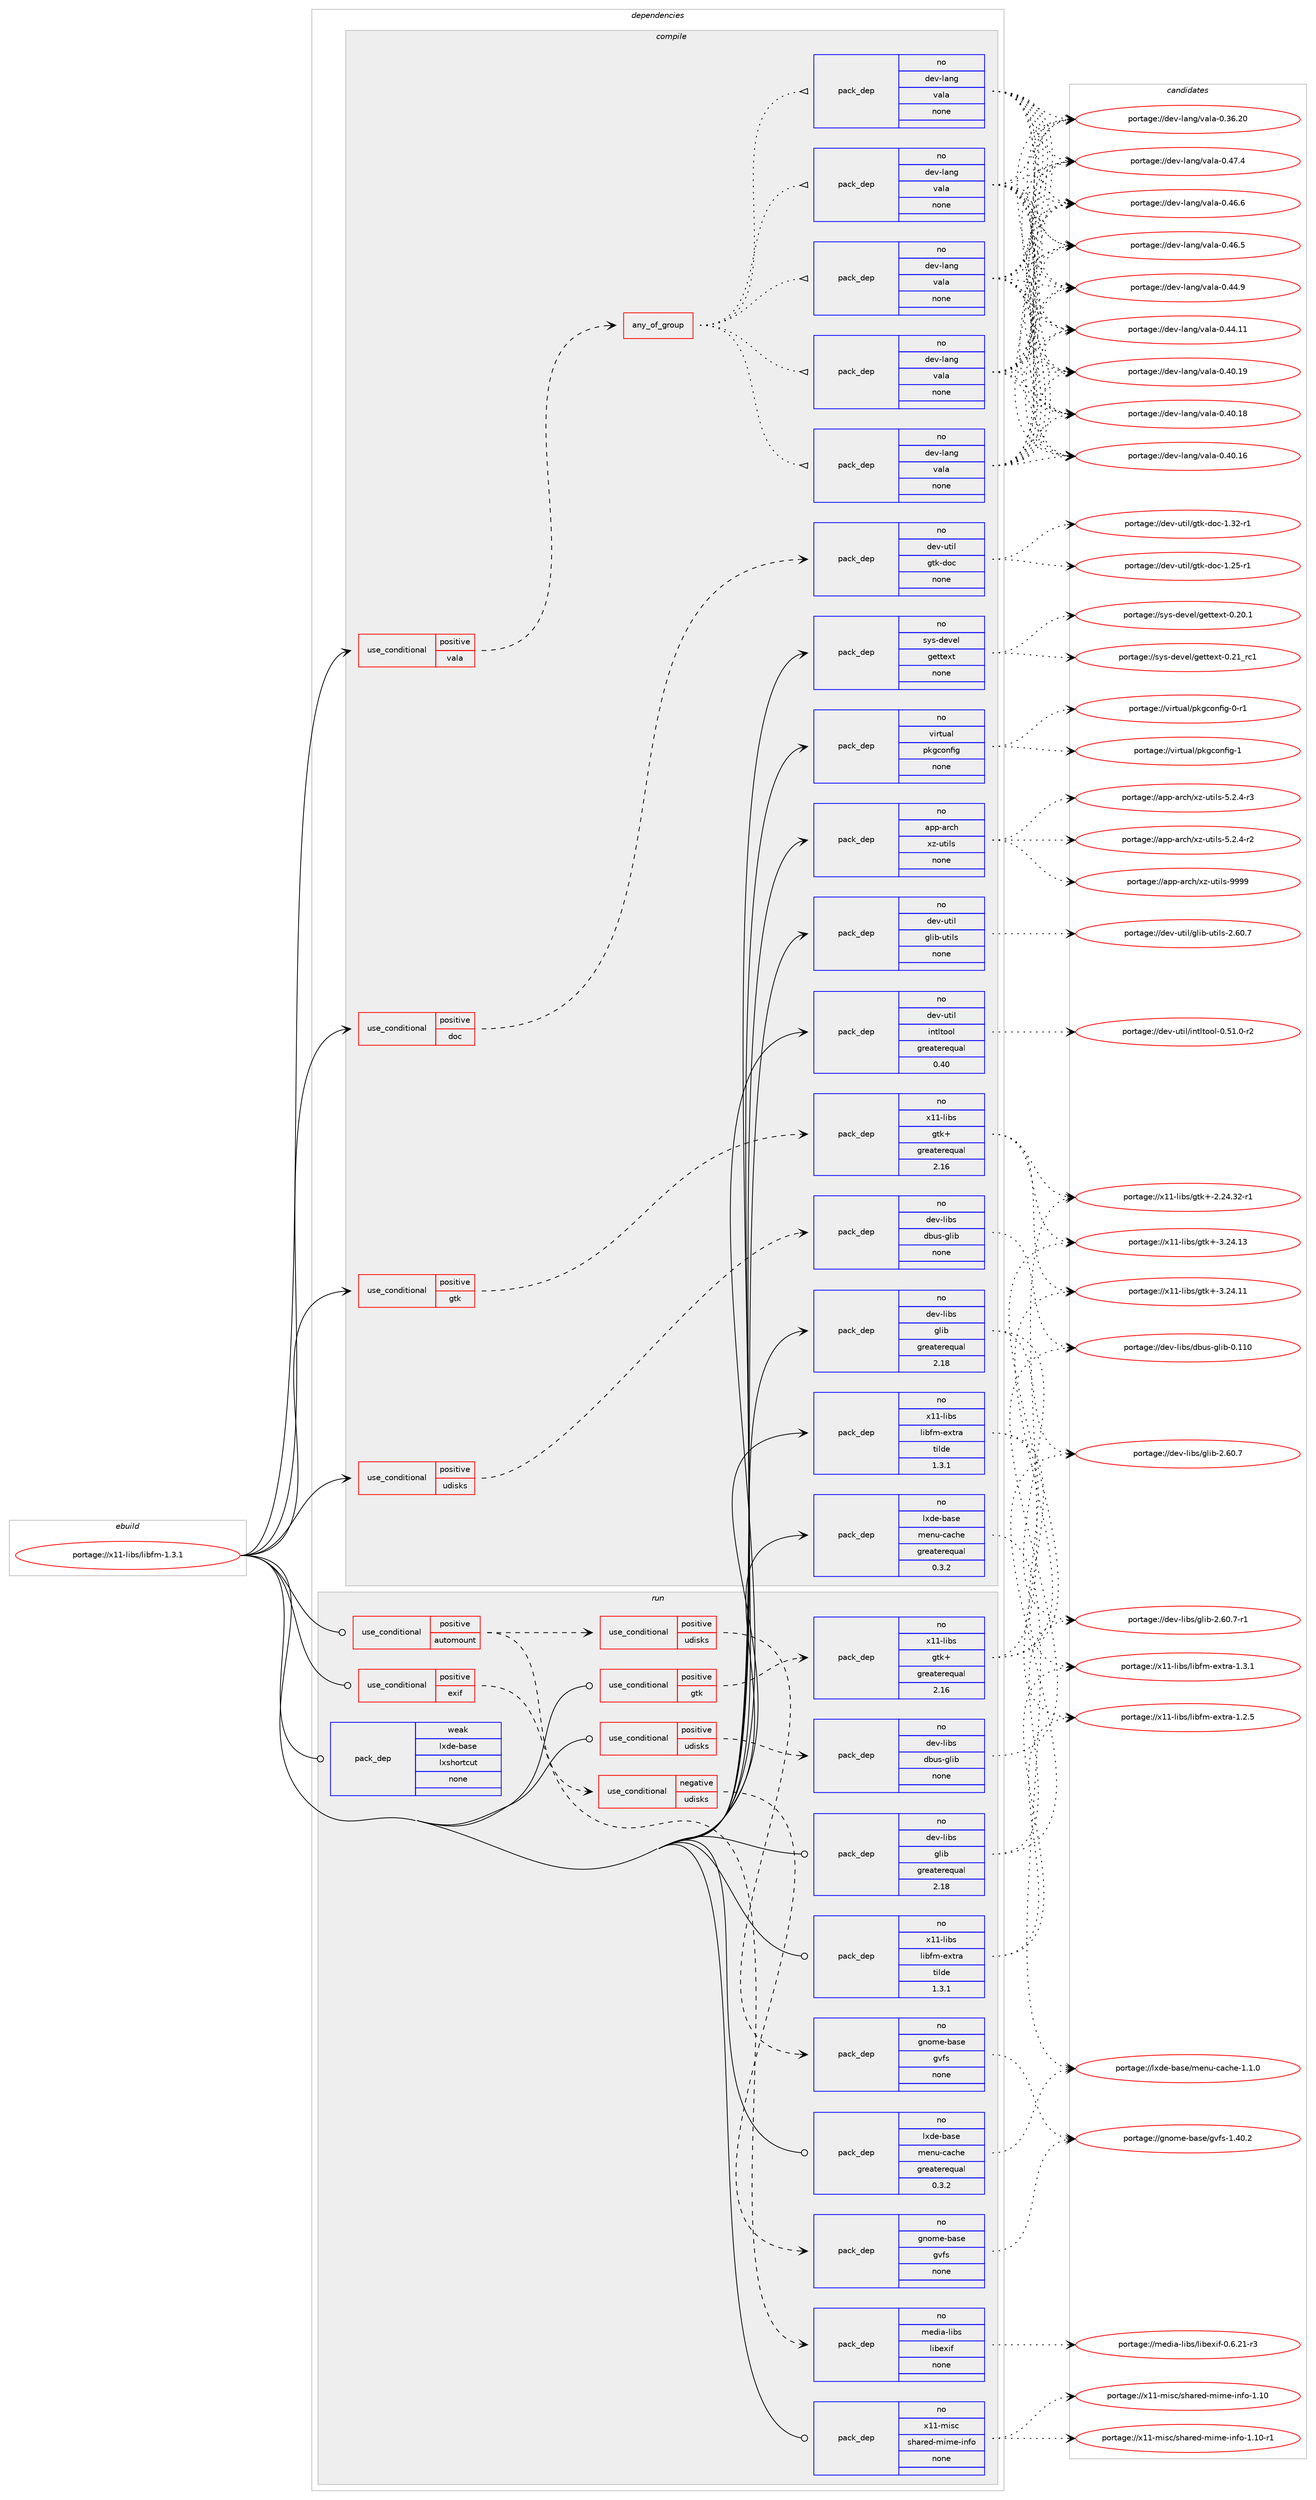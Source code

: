 digraph prolog {

# *************
# Graph options
# *************

newrank=true;
concentrate=true;
compound=true;
graph [rankdir=LR,fontname=Helvetica,fontsize=10,ranksep=1.5];#, ranksep=2.5, nodesep=0.2];
edge  [arrowhead=vee];
node  [fontname=Helvetica,fontsize=10];

# **********
# The ebuild
# **********

subgraph cluster_leftcol {
color=gray;
rank=same;
label=<<i>ebuild</i>>;
id [label="portage://x11-libs/libfm-1.3.1", color=red, width=4, href="../x11-libs/libfm-1.3.1.svg"];
}

# ****************
# The dependencies
# ****************

subgraph cluster_midcol {
color=gray;
label=<<i>dependencies</i>>;
subgraph cluster_compile {
fillcolor="#eeeeee";
style=filled;
label=<<i>compile</i>>;
subgraph cond2461 {
dependency17973 [label=<<TABLE BORDER="0" CELLBORDER="1" CELLSPACING="0" CELLPADDING="4"><TR><TD ROWSPAN="3" CELLPADDING="10">use_conditional</TD></TR><TR><TD>positive</TD></TR><TR><TD>doc</TD></TR></TABLE>>, shape=none, color=red];
subgraph pack15189 {
dependency17974 [label=<<TABLE BORDER="0" CELLBORDER="1" CELLSPACING="0" CELLPADDING="4" WIDTH="220"><TR><TD ROWSPAN="6" CELLPADDING="30">pack_dep</TD></TR><TR><TD WIDTH="110">no</TD></TR><TR><TD>dev-util</TD></TR><TR><TD>gtk-doc</TD></TR><TR><TD>none</TD></TR><TR><TD></TD></TR></TABLE>>, shape=none, color=blue];
}
dependency17973:e -> dependency17974:w [weight=20,style="dashed",arrowhead="vee"];
}
id:e -> dependency17973:w [weight=20,style="solid",arrowhead="vee"];
subgraph cond2462 {
dependency17975 [label=<<TABLE BORDER="0" CELLBORDER="1" CELLSPACING="0" CELLPADDING="4"><TR><TD ROWSPAN="3" CELLPADDING="10">use_conditional</TD></TR><TR><TD>positive</TD></TR><TR><TD>gtk</TD></TR></TABLE>>, shape=none, color=red];
subgraph pack15190 {
dependency17976 [label=<<TABLE BORDER="0" CELLBORDER="1" CELLSPACING="0" CELLPADDING="4" WIDTH="220"><TR><TD ROWSPAN="6" CELLPADDING="30">pack_dep</TD></TR><TR><TD WIDTH="110">no</TD></TR><TR><TD>x11-libs</TD></TR><TR><TD>gtk+</TD></TR><TR><TD>greaterequal</TD></TR><TR><TD>2.16</TD></TR></TABLE>>, shape=none, color=blue];
}
dependency17975:e -> dependency17976:w [weight=20,style="dashed",arrowhead="vee"];
}
id:e -> dependency17975:w [weight=20,style="solid",arrowhead="vee"];
subgraph cond2463 {
dependency17977 [label=<<TABLE BORDER="0" CELLBORDER="1" CELLSPACING="0" CELLPADDING="4"><TR><TD ROWSPAN="3" CELLPADDING="10">use_conditional</TD></TR><TR><TD>positive</TD></TR><TR><TD>udisks</TD></TR></TABLE>>, shape=none, color=red];
subgraph pack15191 {
dependency17978 [label=<<TABLE BORDER="0" CELLBORDER="1" CELLSPACING="0" CELLPADDING="4" WIDTH="220"><TR><TD ROWSPAN="6" CELLPADDING="30">pack_dep</TD></TR><TR><TD WIDTH="110">no</TD></TR><TR><TD>dev-libs</TD></TR><TR><TD>dbus-glib</TD></TR><TR><TD>none</TD></TR><TR><TD></TD></TR></TABLE>>, shape=none, color=blue];
}
dependency17977:e -> dependency17978:w [weight=20,style="dashed",arrowhead="vee"];
}
id:e -> dependency17977:w [weight=20,style="solid",arrowhead="vee"];
subgraph cond2464 {
dependency17979 [label=<<TABLE BORDER="0" CELLBORDER="1" CELLSPACING="0" CELLPADDING="4"><TR><TD ROWSPAN="3" CELLPADDING="10">use_conditional</TD></TR><TR><TD>positive</TD></TR><TR><TD>vala</TD></TR></TABLE>>, shape=none, color=red];
subgraph any308 {
dependency17980 [label=<<TABLE BORDER="0" CELLBORDER="1" CELLSPACING="0" CELLPADDING="4"><TR><TD CELLPADDING="10">any_of_group</TD></TR></TABLE>>, shape=none, color=red];subgraph pack15192 {
dependency17981 [label=<<TABLE BORDER="0" CELLBORDER="1" CELLSPACING="0" CELLPADDING="4" WIDTH="220"><TR><TD ROWSPAN="6" CELLPADDING="30">pack_dep</TD></TR><TR><TD WIDTH="110">no</TD></TR><TR><TD>dev-lang</TD></TR><TR><TD>vala</TD></TR><TR><TD>none</TD></TR><TR><TD></TD></TR></TABLE>>, shape=none, color=blue];
}
dependency17980:e -> dependency17981:w [weight=20,style="dotted",arrowhead="oinv"];
subgraph pack15193 {
dependency17982 [label=<<TABLE BORDER="0" CELLBORDER="1" CELLSPACING="0" CELLPADDING="4" WIDTH="220"><TR><TD ROWSPAN="6" CELLPADDING="30">pack_dep</TD></TR><TR><TD WIDTH="110">no</TD></TR><TR><TD>dev-lang</TD></TR><TR><TD>vala</TD></TR><TR><TD>none</TD></TR><TR><TD></TD></TR></TABLE>>, shape=none, color=blue];
}
dependency17980:e -> dependency17982:w [weight=20,style="dotted",arrowhead="oinv"];
subgraph pack15194 {
dependency17983 [label=<<TABLE BORDER="0" CELLBORDER="1" CELLSPACING="0" CELLPADDING="4" WIDTH="220"><TR><TD ROWSPAN="6" CELLPADDING="30">pack_dep</TD></TR><TR><TD WIDTH="110">no</TD></TR><TR><TD>dev-lang</TD></TR><TR><TD>vala</TD></TR><TR><TD>none</TD></TR><TR><TD></TD></TR></TABLE>>, shape=none, color=blue];
}
dependency17980:e -> dependency17983:w [weight=20,style="dotted",arrowhead="oinv"];
subgraph pack15195 {
dependency17984 [label=<<TABLE BORDER="0" CELLBORDER="1" CELLSPACING="0" CELLPADDING="4" WIDTH="220"><TR><TD ROWSPAN="6" CELLPADDING="30">pack_dep</TD></TR><TR><TD WIDTH="110">no</TD></TR><TR><TD>dev-lang</TD></TR><TR><TD>vala</TD></TR><TR><TD>none</TD></TR><TR><TD></TD></TR></TABLE>>, shape=none, color=blue];
}
dependency17980:e -> dependency17984:w [weight=20,style="dotted",arrowhead="oinv"];
subgraph pack15196 {
dependency17985 [label=<<TABLE BORDER="0" CELLBORDER="1" CELLSPACING="0" CELLPADDING="4" WIDTH="220"><TR><TD ROWSPAN="6" CELLPADDING="30">pack_dep</TD></TR><TR><TD WIDTH="110">no</TD></TR><TR><TD>dev-lang</TD></TR><TR><TD>vala</TD></TR><TR><TD>none</TD></TR><TR><TD></TD></TR></TABLE>>, shape=none, color=blue];
}
dependency17980:e -> dependency17985:w [weight=20,style="dotted",arrowhead="oinv"];
}
dependency17979:e -> dependency17980:w [weight=20,style="dashed",arrowhead="vee"];
}
id:e -> dependency17979:w [weight=20,style="solid",arrowhead="vee"];
subgraph pack15197 {
dependency17986 [label=<<TABLE BORDER="0" CELLBORDER="1" CELLSPACING="0" CELLPADDING="4" WIDTH="220"><TR><TD ROWSPAN="6" CELLPADDING="30">pack_dep</TD></TR><TR><TD WIDTH="110">no</TD></TR><TR><TD>app-arch</TD></TR><TR><TD>xz-utils</TD></TR><TR><TD>none</TD></TR><TR><TD></TD></TR></TABLE>>, shape=none, color=blue];
}
id:e -> dependency17986:w [weight=20,style="solid",arrowhead="vee"];
subgraph pack15198 {
dependency17987 [label=<<TABLE BORDER="0" CELLBORDER="1" CELLSPACING="0" CELLPADDING="4" WIDTH="220"><TR><TD ROWSPAN="6" CELLPADDING="30">pack_dep</TD></TR><TR><TD WIDTH="110">no</TD></TR><TR><TD>dev-libs</TD></TR><TR><TD>glib</TD></TR><TR><TD>greaterequal</TD></TR><TR><TD>2.18</TD></TR></TABLE>>, shape=none, color=blue];
}
id:e -> dependency17987:w [weight=20,style="solid",arrowhead="vee"];
subgraph pack15199 {
dependency17988 [label=<<TABLE BORDER="0" CELLBORDER="1" CELLSPACING="0" CELLPADDING="4" WIDTH="220"><TR><TD ROWSPAN="6" CELLPADDING="30">pack_dep</TD></TR><TR><TD WIDTH="110">no</TD></TR><TR><TD>dev-util</TD></TR><TR><TD>glib-utils</TD></TR><TR><TD>none</TD></TR><TR><TD></TD></TR></TABLE>>, shape=none, color=blue];
}
id:e -> dependency17988:w [weight=20,style="solid",arrowhead="vee"];
subgraph pack15200 {
dependency17989 [label=<<TABLE BORDER="0" CELLBORDER="1" CELLSPACING="0" CELLPADDING="4" WIDTH="220"><TR><TD ROWSPAN="6" CELLPADDING="30">pack_dep</TD></TR><TR><TD WIDTH="110">no</TD></TR><TR><TD>dev-util</TD></TR><TR><TD>intltool</TD></TR><TR><TD>greaterequal</TD></TR><TR><TD>0.40</TD></TR></TABLE>>, shape=none, color=blue];
}
id:e -> dependency17989:w [weight=20,style="solid",arrowhead="vee"];
subgraph pack15201 {
dependency17990 [label=<<TABLE BORDER="0" CELLBORDER="1" CELLSPACING="0" CELLPADDING="4" WIDTH="220"><TR><TD ROWSPAN="6" CELLPADDING="30">pack_dep</TD></TR><TR><TD WIDTH="110">no</TD></TR><TR><TD>lxde-base</TD></TR><TR><TD>menu-cache</TD></TR><TR><TD>greaterequal</TD></TR><TR><TD>0.3.2</TD></TR></TABLE>>, shape=none, color=blue];
}
id:e -> dependency17990:w [weight=20,style="solid",arrowhead="vee"];
subgraph pack15202 {
dependency17991 [label=<<TABLE BORDER="0" CELLBORDER="1" CELLSPACING="0" CELLPADDING="4" WIDTH="220"><TR><TD ROWSPAN="6" CELLPADDING="30">pack_dep</TD></TR><TR><TD WIDTH="110">no</TD></TR><TR><TD>sys-devel</TD></TR><TR><TD>gettext</TD></TR><TR><TD>none</TD></TR><TR><TD></TD></TR></TABLE>>, shape=none, color=blue];
}
id:e -> dependency17991:w [weight=20,style="solid",arrowhead="vee"];
subgraph pack15203 {
dependency17992 [label=<<TABLE BORDER="0" CELLBORDER="1" CELLSPACING="0" CELLPADDING="4" WIDTH="220"><TR><TD ROWSPAN="6" CELLPADDING="30">pack_dep</TD></TR><TR><TD WIDTH="110">no</TD></TR><TR><TD>virtual</TD></TR><TR><TD>pkgconfig</TD></TR><TR><TD>none</TD></TR><TR><TD></TD></TR></TABLE>>, shape=none, color=blue];
}
id:e -> dependency17992:w [weight=20,style="solid",arrowhead="vee"];
subgraph pack15204 {
dependency17993 [label=<<TABLE BORDER="0" CELLBORDER="1" CELLSPACING="0" CELLPADDING="4" WIDTH="220"><TR><TD ROWSPAN="6" CELLPADDING="30">pack_dep</TD></TR><TR><TD WIDTH="110">no</TD></TR><TR><TD>x11-libs</TD></TR><TR><TD>libfm-extra</TD></TR><TR><TD>tilde</TD></TR><TR><TD>1.3.1</TD></TR></TABLE>>, shape=none, color=blue];
}
id:e -> dependency17993:w [weight=20,style="solid",arrowhead="vee"];
}
subgraph cluster_compileandrun {
fillcolor="#eeeeee";
style=filled;
label=<<i>compile and run</i>>;
}
subgraph cluster_run {
fillcolor="#eeeeee";
style=filled;
label=<<i>run</i>>;
subgraph cond2465 {
dependency17994 [label=<<TABLE BORDER="0" CELLBORDER="1" CELLSPACING="0" CELLPADDING="4"><TR><TD ROWSPAN="3" CELLPADDING="10">use_conditional</TD></TR><TR><TD>positive</TD></TR><TR><TD>automount</TD></TR></TABLE>>, shape=none, color=red];
subgraph cond2466 {
dependency17995 [label=<<TABLE BORDER="0" CELLBORDER="1" CELLSPACING="0" CELLPADDING="4"><TR><TD ROWSPAN="3" CELLPADDING="10">use_conditional</TD></TR><TR><TD>positive</TD></TR><TR><TD>udisks</TD></TR></TABLE>>, shape=none, color=red];
subgraph pack15205 {
dependency17996 [label=<<TABLE BORDER="0" CELLBORDER="1" CELLSPACING="0" CELLPADDING="4" WIDTH="220"><TR><TD ROWSPAN="6" CELLPADDING="30">pack_dep</TD></TR><TR><TD WIDTH="110">no</TD></TR><TR><TD>gnome-base</TD></TR><TR><TD>gvfs</TD></TR><TR><TD>none</TD></TR><TR><TD></TD></TR></TABLE>>, shape=none, color=blue];
}
dependency17995:e -> dependency17996:w [weight=20,style="dashed",arrowhead="vee"];
}
dependency17994:e -> dependency17995:w [weight=20,style="dashed",arrowhead="vee"];
subgraph cond2467 {
dependency17997 [label=<<TABLE BORDER="0" CELLBORDER="1" CELLSPACING="0" CELLPADDING="4"><TR><TD ROWSPAN="3" CELLPADDING="10">use_conditional</TD></TR><TR><TD>negative</TD></TR><TR><TD>udisks</TD></TR></TABLE>>, shape=none, color=red];
subgraph pack15206 {
dependency17998 [label=<<TABLE BORDER="0" CELLBORDER="1" CELLSPACING="0" CELLPADDING="4" WIDTH="220"><TR><TD ROWSPAN="6" CELLPADDING="30">pack_dep</TD></TR><TR><TD WIDTH="110">no</TD></TR><TR><TD>gnome-base</TD></TR><TR><TD>gvfs</TD></TR><TR><TD>none</TD></TR><TR><TD></TD></TR></TABLE>>, shape=none, color=blue];
}
dependency17997:e -> dependency17998:w [weight=20,style="dashed",arrowhead="vee"];
}
dependency17994:e -> dependency17997:w [weight=20,style="dashed",arrowhead="vee"];
}
id:e -> dependency17994:w [weight=20,style="solid",arrowhead="odot"];
subgraph cond2468 {
dependency17999 [label=<<TABLE BORDER="0" CELLBORDER="1" CELLSPACING="0" CELLPADDING="4"><TR><TD ROWSPAN="3" CELLPADDING="10">use_conditional</TD></TR><TR><TD>positive</TD></TR><TR><TD>exif</TD></TR></TABLE>>, shape=none, color=red];
subgraph pack15207 {
dependency18000 [label=<<TABLE BORDER="0" CELLBORDER="1" CELLSPACING="0" CELLPADDING="4" WIDTH="220"><TR><TD ROWSPAN="6" CELLPADDING="30">pack_dep</TD></TR><TR><TD WIDTH="110">no</TD></TR><TR><TD>media-libs</TD></TR><TR><TD>libexif</TD></TR><TR><TD>none</TD></TR><TR><TD></TD></TR></TABLE>>, shape=none, color=blue];
}
dependency17999:e -> dependency18000:w [weight=20,style="dashed",arrowhead="vee"];
}
id:e -> dependency17999:w [weight=20,style="solid",arrowhead="odot"];
subgraph cond2469 {
dependency18001 [label=<<TABLE BORDER="0" CELLBORDER="1" CELLSPACING="0" CELLPADDING="4"><TR><TD ROWSPAN="3" CELLPADDING="10">use_conditional</TD></TR><TR><TD>positive</TD></TR><TR><TD>gtk</TD></TR></TABLE>>, shape=none, color=red];
subgraph pack15208 {
dependency18002 [label=<<TABLE BORDER="0" CELLBORDER="1" CELLSPACING="0" CELLPADDING="4" WIDTH="220"><TR><TD ROWSPAN="6" CELLPADDING="30">pack_dep</TD></TR><TR><TD WIDTH="110">no</TD></TR><TR><TD>x11-libs</TD></TR><TR><TD>gtk+</TD></TR><TR><TD>greaterequal</TD></TR><TR><TD>2.16</TD></TR></TABLE>>, shape=none, color=blue];
}
dependency18001:e -> dependency18002:w [weight=20,style="dashed",arrowhead="vee"];
}
id:e -> dependency18001:w [weight=20,style="solid",arrowhead="odot"];
subgraph cond2470 {
dependency18003 [label=<<TABLE BORDER="0" CELLBORDER="1" CELLSPACING="0" CELLPADDING="4"><TR><TD ROWSPAN="3" CELLPADDING="10">use_conditional</TD></TR><TR><TD>positive</TD></TR><TR><TD>udisks</TD></TR></TABLE>>, shape=none, color=red];
subgraph pack15209 {
dependency18004 [label=<<TABLE BORDER="0" CELLBORDER="1" CELLSPACING="0" CELLPADDING="4" WIDTH="220"><TR><TD ROWSPAN="6" CELLPADDING="30">pack_dep</TD></TR><TR><TD WIDTH="110">no</TD></TR><TR><TD>dev-libs</TD></TR><TR><TD>dbus-glib</TD></TR><TR><TD>none</TD></TR><TR><TD></TD></TR></TABLE>>, shape=none, color=blue];
}
dependency18003:e -> dependency18004:w [weight=20,style="dashed",arrowhead="vee"];
}
id:e -> dependency18003:w [weight=20,style="solid",arrowhead="odot"];
subgraph pack15210 {
dependency18005 [label=<<TABLE BORDER="0" CELLBORDER="1" CELLSPACING="0" CELLPADDING="4" WIDTH="220"><TR><TD ROWSPAN="6" CELLPADDING="30">pack_dep</TD></TR><TR><TD WIDTH="110">no</TD></TR><TR><TD>dev-libs</TD></TR><TR><TD>glib</TD></TR><TR><TD>greaterequal</TD></TR><TR><TD>2.18</TD></TR></TABLE>>, shape=none, color=blue];
}
id:e -> dependency18005:w [weight=20,style="solid",arrowhead="odot"];
subgraph pack15211 {
dependency18006 [label=<<TABLE BORDER="0" CELLBORDER="1" CELLSPACING="0" CELLPADDING="4" WIDTH="220"><TR><TD ROWSPAN="6" CELLPADDING="30">pack_dep</TD></TR><TR><TD WIDTH="110">no</TD></TR><TR><TD>lxde-base</TD></TR><TR><TD>menu-cache</TD></TR><TR><TD>greaterequal</TD></TR><TR><TD>0.3.2</TD></TR></TABLE>>, shape=none, color=blue];
}
id:e -> dependency18006:w [weight=20,style="solid",arrowhead="odot"];
subgraph pack15212 {
dependency18007 [label=<<TABLE BORDER="0" CELLBORDER="1" CELLSPACING="0" CELLPADDING="4" WIDTH="220"><TR><TD ROWSPAN="6" CELLPADDING="30">pack_dep</TD></TR><TR><TD WIDTH="110">no</TD></TR><TR><TD>x11-libs</TD></TR><TR><TD>libfm-extra</TD></TR><TR><TD>tilde</TD></TR><TR><TD>1.3.1</TD></TR></TABLE>>, shape=none, color=blue];
}
id:e -> dependency18007:w [weight=20,style="solid",arrowhead="odot"];
subgraph pack15213 {
dependency18008 [label=<<TABLE BORDER="0" CELLBORDER="1" CELLSPACING="0" CELLPADDING="4" WIDTH="220"><TR><TD ROWSPAN="6" CELLPADDING="30">pack_dep</TD></TR><TR><TD WIDTH="110">no</TD></TR><TR><TD>x11-misc</TD></TR><TR><TD>shared-mime-info</TD></TR><TR><TD>none</TD></TR><TR><TD></TD></TR></TABLE>>, shape=none, color=blue];
}
id:e -> dependency18008:w [weight=20,style="solid",arrowhead="odot"];
subgraph pack15214 {
dependency18009 [label=<<TABLE BORDER="0" CELLBORDER="1" CELLSPACING="0" CELLPADDING="4" WIDTH="220"><TR><TD ROWSPAN="6" CELLPADDING="30">pack_dep</TD></TR><TR><TD WIDTH="110">weak</TD></TR><TR><TD>lxde-base</TD></TR><TR><TD>lxshortcut</TD></TR><TR><TD>none</TD></TR><TR><TD></TD></TR></TABLE>>, shape=none, color=blue];
}
id:e -> dependency18009:w [weight=20,style="solid",arrowhead="odot"];
}
}

# **************
# The candidates
# **************

subgraph cluster_choices {
rank=same;
color=gray;
label=<<i>candidates</i>>;

subgraph choice15189 {
color=black;
nodesep=1;
choice1001011184511711610510847103116107451001119945494651504511449 [label="portage://dev-util/gtk-doc-1.32-r1", color=red, width=4,href="../dev-util/gtk-doc-1.32-r1.svg"];
choice1001011184511711610510847103116107451001119945494650534511449 [label="portage://dev-util/gtk-doc-1.25-r1", color=red, width=4,href="../dev-util/gtk-doc-1.25-r1.svg"];
dependency17974:e -> choice1001011184511711610510847103116107451001119945494651504511449:w [style=dotted,weight="100"];
dependency17974:e -> choice1001011184511711610510847103116107451001119945494650534511449:w [style=dotted,weight="100"];
}
subgraph choice15190 {
color=black;
nodesep=1;
choice1204949451081059811547103116107434551465052464951 [label="portage://x11-libs/gtk+-3.24.13", color=red, width=4,href="../x11-libs/gtk+-3.24.13.svg"];
choice1204949451081059811547103116107434551465052464949 [label="portage://x11-libs/gtk+-3.24.11", color=red, width=4,href="../x11-libs/gtk+-3.24.11.svg"];
choice12049494510810598115471031161074345504650524651504511449 [label="portage://x11-libs/gtk+-2.24.32-r1", color=red, width=4,href="../x11-libs/gtk+-2.24.32-r1.svg"];
dependency17976:e -> choice1204949451081059811547103116107434551465052464951:w [style=dotted,weight="100"];
dependency17976:e -> choice1204949451081059811547103116107434551465052464949:w [style=dotted,weight="100"];
dependency17976:e -> choice12049494510810598115471031161074345504650524651504511449:w [style=dotted,weight="100"];
}
subgraph choice15191 {
color=black;
nodesep=1;
choice100101118451081059811547100981171154510310810598454846494948 [label="portage://dev-libs/dbus-glib-0.110", color=red, width=4,href="../dev-libs/dbus-glib-0.110.svg"];
dependency17978:e -> choice100101118451081059811547100981171154510310810598454846494948:w [style=dotted,weight="100"];
}
subgraph choice15192 {
color=black;
nodesep=1;
choice100101118451089711010347118971089745484652554652 [label="portage://dev-lang/vala-0.47.4", color=red, width=4,href="../dev-lang/vala-0.47.4.svg"];
choice100101118451089711010347118971089745484652544654 [label="portage://dev-lang/vala-0.46.6", color=red, width=4,href="../dev-lang/vala-0.46.6.svg"];
choice100101118451089711010347118971089745484652544653 [label="portage://dev-lang/vala-0.46.5", color=red, width=4,href="../dev-lang/vala-0.46.5.svg"];
choice100101118451089711010347118971089745484652524657 [label="portage://dev-lang/vala-0.44.9", color=red, width=4,href="../dev-lang/vala-0.44.9.svg"];
choice10010111845108971101034711897108974548465252464949 [label="portage://dev-lang/vala-0.44.11", color=red, width=4,href="../dev-lang/vala-0.44.11.svg"];
choice10010111845108971101034711897108974548465248464957 [label="portage://dev-lang/vala-0.40.19", color=red, width=4,href="../dev-lang/vala-0.40.19.svg"];
choice10010111845108971101034711897108974548465248464956 [label="portage://dev-lang/vala-0.40.18", color=red, width=4,href="../dev-lang/vala-0.40.18.svg"];
choice10010111845108971101034711897108974548465248464954 [label="portage://dev-lang/vala-0.40.16", color=red, width=4,href="../dev-lang/vala-0.40.16.svg"];
choice10010111845108971101034711897108974548465154465048 [label="portage://dev-lang/vala-0.36.20", color=red, width=4,href="../dev-lang/vala-0.36.20.svg"];
dependency17981:e -> choice100101118451089711010347118971089745484652554652:w [style=dotted,weight="100"];
dependency17981:e -> choice100101118451089711010347118971089745484652544654:w [style=dotted,weight="100"];
dependency17981:e -> choice100101118451089711010347118971089745484652544653:w [style=dotted,weight="100"];
dependency17981:e -> choice100101118451089711010347118971089745484652524657:w [style=dotted,weight="100"];
dependency17981:e -> choice10010111845108971101034711897108974548465252464949:w [style=dotted,weight="100"];
dependency17981:e -> choice10010111845108971101034711897108974548465248464957:w [style=dotted,weight="100"];
dependency17981:e -> choice10010111845108971101034711897108974548465248464956:w [style=dotted,weight="100"];
dependency17981:e -> choice10010111845108971101034711897108974548465248464954:w [style=dotted,weight="100"];
dependency17981:e -> choice10010111845108971101034711897108974548465154465048:w [style=dotted,weight="100"];
}
subgraph choice15193 {
color=black;
nodesep=1;
choice100101118451089711010347118971089745484652554652 [label="portage://dev-lang/vala-0.47.4", color=red, width=4,href="../dev-lang/vala-0.47.4.svg"];
choice100101118451089711010347118971089745484652544654 [label="portage://dev-lang/vala-0.46.6", color=red, width=4,href="../dev-lang/vala-0.46.6.svg"];
choice100101118451089711010347118971089745484652544653 [label="portage://dev-lang/vala-0.46.5", color=red, width=4,href="../dev-lang/vala-0.46.5.svg"];
choice100101118451089711010347118971089745484652524657 [label="portage://dev-lang/vala-0.44.9", color=red, width=4,href="../dev-lang/vala-0.44.9.svg"];
choice10010111845108971101034711897108974548465252464949 [label="portage://dev-lang/vala-0.44.11", color=red, width=4,href="../dev-lang/vala-0.44.11.svg"];
choice10010111845108971101034711897108974548465248464957 [label="portage://dev-lang/vala-0.40.19", color=red, width=4,href="../dev-lang/vala-0.40.19.svg"];
choice10010111845108971101034711897108974548465248464956 [label="portage://dev-lang/vala-0.40.18", color=red, width=4,href="../dev-lang/vala-0.40.18.svg"];
choice10010111845108971101034711897108974548465248464954 [label="portage://dev-lang/vala-0.40.16", color=red, width=4,href="../dev-lang/vala-0.40.16.svg"];
choice10010111845108971101034711897108974548465154465048 [label="portage://dev-lang/vala-0.36.20", color=red, width=4,href="../dev-lang/vala-0.36.20.svg"];
dependency17982:e -> choice100101118451089711010347118971089745484652554652:w [style=dotted,weight="100"];
dependency17982:e -> choice100101118451089711010347118971089745484652544654:w [style=dotted,weight="100"];
dependency17982:e -> choice100101118451089711010347118971089745484652544653:w [style=dotted,weight="100"];
dependency17982:e -> choice100101118451089711010347118971089745484652524657:w [style=dotted,weight="100"];
dependency17982:e -> choice10010111845108971101034711897108974548465252464949:w [style=dotted,weight="100"];
dependency17982:e -> choice10010111845108971101034711897108974548465248464957:w [style=dotted,weight="100"];
dependency17982:e -> choice10010111845108971101034711897108974548465248464956:w [style=dotted,weight="100"];
dependency17982:e -> choice10010111845108971101034711897108974548465248464954:w [style=dotted,weight="100"];
dependency17982:e -> choice10010111845108971101034711897108974548465154465048:w [style=dotted,weight="100"];
}
subgraph choice15194 {
color=black;
nodesep=1;
choice100101118451089711010347118971089745484652554652 [label="portage://dev-lang/vala-0.47.4", color=red, width=4,href="../dev-lang/vala-0.47.4.svg"];
choice100101118451089711010347118971089745484652544654 [label="portage://dev-lang/vala-0.46.6", color=red, width=4,href="../dev-lang/vala-0.46.6.svg"];
choice100101118451089711010347118971089745484652544653 [label="portage://dev-lang/vala-0.46.5", color=red, width=4,href="../dev-lang/vala-0.46.5.svg"];
choice100101118451089711010347118971089745484652524657 [label="portage://dev-lang/vala-0.44.9", color=red, width=4,href="../dev-lang/vala-0.44.9.svg"];
choice10010111845108971101034711897108974548465252464949 [label="portage://dev-lang/vala-0.44.11", color=red, width=4,href="../dev-lang/vala-0.44.11.svg"];
choice10010111845108971101034711897108974548465248464957 [label="portage://dev-lang/vala-0.40.19", color=red, width=4,href="../dev-lang/vala-0.40.19.svg"];
choice10010111845108971101034711897108974548465248464956 [label="portage://dev-lang/vala-0.40.18", color=red, width=4,href="../dev-lang/vala-0.40.18.svg"];
choice10010111845108971101034711897108974548465248464954 [label="portage://dev-lang/vala-0.40.16", color=red, width=4,href="../dev-lang/vala-0.40.16.svg"];
choice10010111845108971101034711897108974548465154465048 [label="portage://dev-lang/vala-0.36.20", color=red, width=4,href="../dev-lang/vala-0.36.20.svg"];
dependency17983:e -> choice100101118451089711010347118971089745484652554652:w [style=dotted,weight="100"];
dependency17983:e -> choice100101118451089711010347118971089745484652544654:w [style=dotted,weight="100"];
dependency17983:e -> choice100101118451089711010347118971089745484652544653:w [style=dotted,weight="100"];
dependency17983:e -> choice100101118451089711010347118971089745484652524657:w [style=dotted,weight="100"];
dependency17983:e -> choice10010111845108971101034711897108974548465252464949:w [style=dotted,weight="100"];
dependency17983:e -> choice10010111845108971101034711897108974548465248464957:w [style=dotted,weight="100"];
dependency17983:e -> choice10010111845108971101034711897108974548465248464956:w [style=dotted,weight="100"];
dependency17983:e -> choice10010111845108971101034711897108974548465248464954:w [style=dotted,weight="100"];
dependency17983:e -> choice10010111845108971101034711897108974548465154465048:w [style=dotted,weight="100"];
}
subgraph choice15195 {
color=black;
nodesep=1;
choice100101118451089711010347118971089745484652554652 [label="portage://dev-lang/vala-0.47.4", color=red, width=4,href="../dev-lang/vala-0.47.4.svg"];
choice100101118451089711010347118971089745484652544654 [label="portage://dev-lang/vala-0.46.6", color=red, width=4,href="../dev-lang/vala-0.46.6.svg"];
choice100101118451089711010347118971089745484652544653 [label="portage://dev-lang/vala-0.46.5", color=red, width=4,href="../dev-lang/vala-0.46.5.svg"];
choice100101118451089711010347118971089745484652524657 [label="portage://dev-lang/vala-0.44.9", color=red, width=4,href="../dev-lang/vala-0.44.9.svg"];
choice10010111845108971101034711897108974548465252464949 [label="portage://dev-lang/vala-0.44.11", color=red, width=4,href="../dev-lang/vala-0.44.11.svg"];
choice10010111845108971101034711897108974548465248464957 [label="portage://dev-lang/vala-0.40.19", color=red, width=4,href="../dev-lang/vala-0.40.19.svg"];
choice10010111845108971101034711897108974548465248464956 [label="portage://dev-lang/vala-0.40.18", color=red, width=4,href="../dev-lang/vala-0.40.18.svg"];
choice10010111845108971101034711897108974548465248464954 [label="portage://dev-lang/vala-0.40.16", color=red, width=4,href="../dev-lang/vala-0.40.16.svg"];
choice10010111845108971101034711897108974548465154465048 [label="portage://dev-lang/vala-0.36.20", color=red, width=4,href="../dev-lang/vala-0.36.20.svg"];
dependency17984:e -> choice100101118451089711010347118971089745484652554652:w [style=dotted,weight="100"];
dependency17984:e -> choice100101118451089711010347118971089745484652544654:w [style=dotted,weight="100"];
dependency17984:e -> choice100101118451089711010347118971089745484652544653:w [style=dotted,weight="100"];
dependency17984:e -> choice100101118451089711010347118971089745484652524657:w [style=dotted,weight="100"];
dependency17984:e -> choice10010111845108971101034711897108974548465252464949:w [style=dotted,weight="100"];
dependency17984:e -> choice10010111845108971101034711897108974548465248464957:w [style=dotted,weight="100"];
dependency17984:e -> choice10010111845108971101034711897108974548465248464956:w [style=dotted,weight="100"];
dependency17984:e -> choice10010111845108971101034711897108974548465248464954:w [style=dotted,weight="100"];
dependency17984:e -> choice10010111845108971101034711897108974548465154465048:w [style=dotted,weight="100"];
}
subgraph choice15196 {
color=black;
nodesep=1;
choice100101118451089711010347118971089745484652554652 [label="portage://dev-lang/vala-0.47.4", color=red, width=4,href="../dev-lang/vala-0.47.4.svg"];
choice100101118451089711010347118971089745484652544654 [label="portage://dev-lang/vala-0.46.6", color=red, width=4,href="../dev-lang/vala-0.46.6.svg"];
choice100101118451089711010347118971089745484652544653 [label="portage://dev-lang/vala-0.46.5", color=red, width=4,href="../dev-lang/vala-0.46.5.svg"];
choice100101118451089711010347118971089745484652524657 [label="portage://dev-lang/vala-0.44.9", color=red, width=4,href="../dev-lang/vala-0.44.9.svg"];
choice10010111845108971101034711897108974548465252464949 [label="portage://dev-lang/vala-0.44.11", color=red, width=4,href="../dev-lang/vala-0.44.11.svg"];
choice10010111845108971101034711897108974548465248464957 [label="portage://dev-lang/vala-0.40.19", color=red, width=4,href="../dev-lang/vala-0.40.19.svg"];
choice10010111845108971101034711897108974548465248464956 [label="portage://dev-lang/vala-0.40.18", color=red, width=4,href="../dev-lang/vala-0.40.18.svg"];
choice10010111845108971101034711897108974548465248464954 [label="portage://dev-lang/vala-0.40.16", color=red, width=4,href="../dev-lang/vala-0.40.16.svg"];
choice10010111845108971101034711897108974548465154465048 [label="portage://dev-lang/vala-0.36.20", color=red, width=4,href="../dev-lang/vala-0.36.20.svg"];
dependency17985:e -> choice100101118451089711010347118971089745484652554652:w [style=dotted,weight="100"];
dependency17985:e -> choice100101118451089711010347118971089745484652544654:w [style=dotted,weight="100"];
dependency17985:e -> choice100101118451089711010347118971089745484652544653:w [style=dotted,weight="100"];
dependency17985:e -> choice100101118451089711010347118971089745484652524657:w [style=dotted,weight="100"];
dependency17985:e -> choice10010111845108971101034711897108974548465252464949:w [style=dotted,weight="100"];
dependency17985:e -> choice10010111845108971101034711897108974548465248464957:w [style=dotted,weight="100"];
dependency17985:e -> choice10010111845108971101034711897108974548465248464956:w [style=dotted,weight="100"];
dependency17985:e -> choice10010111845108971101034711897108974548465248464954:w [style=dotted,weight="100"];
dependency17985:e -> choice10010111845108971101034711897108974548465154465048:w [style=dotted,weight="100"];
}
subgraph choice15197 {
color=black;
nodesep=1;
choice9711211245971149910447120122451171161051081154557575757 [label="portage://app-arch/xz-utils-9999", color=red, width=4,href="../app-arch/xz-utils-9999.svg"];
choice9711211245971149910447120122451171161051081154553465046524511451 [label="portage://app-arch/xz-utils-5.2.4-r3", color=red, width=4,href="../app-arch/xz-utils-5.2.4-r3.svg"];
choice9711211245971149910447120122451171161051081154553465046524511450 [label="portage://app-arch/xz-utils-5.2.4-r2", color=red, width=4,href="../app-arch/xz-utils-5.2.4-r2.svg"];
dependency17986:e -> choice9711211245971149910447120122451171161051081154557575757:w [style=dotted,weight="100"];
dependency17986:e -> choice9711211245971149910447120122451171161051081154553465046524511451:w [style=dotted,weight="100"];
dependency17986:e -> choice9711211245971149910447120122451171161051081154553465046524511450:w [style=dotted,weight="100"];
}
subgraph choice15198 {
color=black;
nodesep=1;
choice10010111845108105981154710310810598455046544846554511449 [label="portage://dev-libs/glib-2.60.7-r1", color=red, width=4,href="../dev-libs/glib-2.60.7-r1.svg"];
choice1001011184510810598115471031081059845504654484655 [label="portage://dev-libs/glib-2.60.7", color=red, width=4,href="../dev-libs/glib-2.60.7.svg"];
dependency17987:e -> choice10010111845108105981154710310810598455046544846554511449:w [style=dotted,weight="100"];
dependency17987:e -> choice1001011184510810598115471031081059845504654484655:w [style=dotted,weight="100"];
}
subgraph choice15199 {
color=black;
nodesep=1;
choice1001011184511711610510847103108105984511711610510811545504654484655 [label="portage://dev-util/glib-utils-2.60.7", color=red, width=4,href="../dev-util/glib-utils-2.60.7.svg"];
dependency17988:e -> choice1001011184511711610510847103108105984511711610510811545504654484655:w [style=dotted,weight="100"];
}
subgraph choice15200 {
color=black;
nodesep=1;
choice1001011184511711610510847105110116108116111111108454846534946484511450 [label="portage://dev-util/intltool-0.51.0-r2", color=red, width=4,href="../dev-util/intltool-0.51.0-r2.svg"];
dependency17989:e -> choice1001011184511711610510847105110116108116111111108454846534946484511450:w [style=dotted,weight="100"];
}
subgraph choice15201 {
color=black;
nodesep=1;
choice1081201001014598971151014710910111011745999799104101454946494648 [label="portage://lxde-base/menu-cache-1.1.0", color=red, width=4,href="../lxde-base/menu-cache-1.1.0.svg"];
dependency17990:e -> choice1081201001014598971151014710910111011745999799104101454946494648:w [style=dotted,weight="100"];
}
subgraph choice15202 {
color=black;
nodesep=1;
choice11512111545100101118101108471031011161161011201164548465049951149949 [label="portage://sys-devel/gettext-0.21_rc1", color=red, width=4,href="../sys-devel/gettext-0.21_rc1.svg"];
choice115121115451001011181011084710310111611610112011645484650484649 [label="portage://sys-devel/gettext-0.20.1", color=red, width=4,href="../sys-devel/gettext-0.20.1.svg"];
dependency17991:e -> choice11512111545100101118101108471031011161161011201164548465049951149949:w [style=dotted,weight="100"];
dependency17991:e -> choice115121115451001011181011084710310111611610112011645484650484649:w [style=dotted,weight="100"];
}
subgraph choice15203 {
color=black;
nodesep=1;
choice1181051141161179710847112107103991111101021051034549 [label="portage://virtual/pkgconfig-1", color=red, width=4,href="../virtual/pkgconfig-1.svg"];
choice11810511411611797108471121071039911111010210510345484511449 [label="portage://virtual/pkgconfig-0-r1", color=red, width=4,href="../virtual/pkgconfig-0-r1.svg"];
dependency17992:e -> choice1181051141161179710847112107103991111101021051034549:w [style=dotted,weight="100"];
dependency17992:e -> choice11810511411611797108471121071039911111010210510345484511449:w [style=dotted,weight="100"];
}
subgraph choice15204 {
color=black;
nodesep=1;
choice1204949451081059811547108105981021094510112011611497454946514649 [label="portage://x11-libs/libfm-extra-1.3.1", color=red, width=4,href="../x11-libs/libfm-extra-1.3.1.svg"];
choice1204949451081059811547108105981021094510112011611497454946504653 [label="portage://x11-libs/libfm-extra-1.2.5", color=red, width=4,href="../x11-libs/libfm-extra-1.2.5.svg"];
dependency17993:e -> choice1204949451081059811547108105981021094510112011611497454946514649:w [style=dotted,weight="100"];
dependency17993:e -> choice1204949451081059811547108105981021094510112011611497454946504653:w [style=dotted,weight="100"];
}
subgraph choice15205 {
color=black;
nodesep=1;
choice1031101111091014598971151014710311810211545494652484650 [label="portage://gnome-base/gvfs-1.40.2", color=red, width=4,href="../gnome-base/gvfs-1.40.2.svg"];
dependency17996:e -> choice1031101111091014598971151014710311810211545494652484650:w [style=dotted,weight="100"];
}
subgraph choice15206 {
color=black;
nodesep=1;
choice1031101111091014598971151014710311810211545494652484650 [label="portage://gnome-base/gvfs-1.40.2", color=red, width=4,href="../gnome-base/gvfs-1.40.2.svg"];
dependency17998:e -> choice1031101111091014598971151014710311810211545494652484650:w [style=dotted,weight="100"];
}
subgraph choice15207 {
color=black;
nodesep=1;
choice1091011001059745108105981154710810598101120105102454846544650494511451 [label="portage://media-libs/libexif-0.6.21-r3", color=red, width=4,href="../media-libs/libexif-0.6.21-r3.svg"];
dependency18000:e -> choice1091011001059745108105981154710810598101120105102454846544650494511451:w [style=dotted,weight="100"];
}
subgraph choice15208 {
color=black;
nodesep=1;
choice1204949451081059811547103116107434551465052464951 [label="portage://x11-libs/gtk+-3.24.13", color=red, width=4,href="../x11-libs/gtk+-3.24.13.svg"];
choice1204949451081059811547103116107434551465052464949 [label="portage://x11-libs/gtk+-3.24.11", color=red, width=4,href="../x11-libs/gtk+-3.24.11.svg"];
choice12049494510810598115471031161074345504650524651504511449 [label="portage://x11-libs/gtk+-2.24.32-r1", color=red, width=4,href="../x11-libs/gtk+-2.24.32-r1.svg"];
dependency18002:e -> choice1204949451081059811547103116107434551465052464951:w [style=dotted,weight="100"];
dependency18002:e -> choice1204949451081059811547103116107434551465052464949:w [style=dotted,weight="100"];
dependency18002:e -> choice12049494510810598115471031161074345504650524651504511449:w [style=dotted,weight="100"];
}
subgraph choice15209 {
color=black;
nodesep=1;
choice100101118451081059811547100981171154510310810598454846494948 [label="portage://dev-libs/dbus-glib-0.110", color=red, width=4,href="../dev-libs/dbus-glib-0.110.svg"];
dependency18004:e -> choice100101118451081059811547100981171154510310810598454846494948:w [style=dotted,weight="100"];
}
subgraph choice15210 {
color=black;
nodesep=1;
choice10010111845108105981154710310810598455046544846554511449 [label="portage://dev-libs/glib-2.60.7-r1", color=red, width=4,href="../dev-libs/glib-2.60.7-r1.svg"];
choice1001011184510810598115471031081059845504654484655 [label="portage://dev-libs/glib-2.60.7", color=red, width=4,href="../dev-libs/glib-2.60.7.svg"];
dependency18005:e -> choice10010111845108105981154710310810598455046544846554511449:w [style=dotted,weight="100"];
dependency18005:e -> choice1001011184510810598115471031081059845504654484655:w [style=dotted,weight="100"];
}
subgraph choice15211 {
color=black;
nodesep=1;
choice1081201001014598971151014710910111011745999799104101454946494648 [label="portage://lxde-base/menu-cache-1.1.0", color=red, width=4,href="../lxde-base/menu-cache-1.1.0.svg"];
dependency18006:e -> choice1081201001014598971151014710910111011745999799104101454946494648:w [style=dotted,weight="100"];
}
subgraph choice15212 {
color=black;
nodesep=1;
choice1204949451081059811547108105981021094510112011611497454946514649 [label="portage://x11-libs/libfm-extra-1.3.1", color=red, width=4,href="../x11-libs/libfm-extra-1.3.1.svg"];
choice1204949451081059811547108105981021094510112011611497454946504653 [label="portage://x11-libs/libfm-extra-1.2.5", color=red, width=4,href="../x11-libs/libfm-extra-1.2.5.svg"];
dependency18007:e -> choice1204949451081059811547108105981021094510112011611497454946514649:w [style=dotted,weight="100"];
dependency18007:e -> choice1204949451081059811547108105981021094510112011611497454946504653:w [style=dotted,weight="100"];
}
subgraph choice15213 {
color=black;
nodesep=1;
choice120494945109105115994711510497114101100451091051091014510511010211145494649484511449 [label="portage://x11-misc/shared-mime-info-1.10-r1", color=red, width=4,href="../x11-misc/shared-mime-info-1.10-r1.svg"];
choice12049494510910511599471151049711410110045109105109101451051101021114549464948 [label="portage://x11-misc/shared-mime-info-1.10", color=red, width=4,href="../x11-misc/shared-mime-info-1.10.svg"];
dependency18008:e -> choice120494945109105115994711510497114101100451091051091014510511010211145494649484511449:w [style=dotted,weight="100"];
dependency18008:e -> choice12049494510910511599471151049711410110045109105109101451051101021114549464948:w [style=dotted,weight="100"];
}
subgraph choice15214 {
color=black;
nodesep=1;
}
}

}
